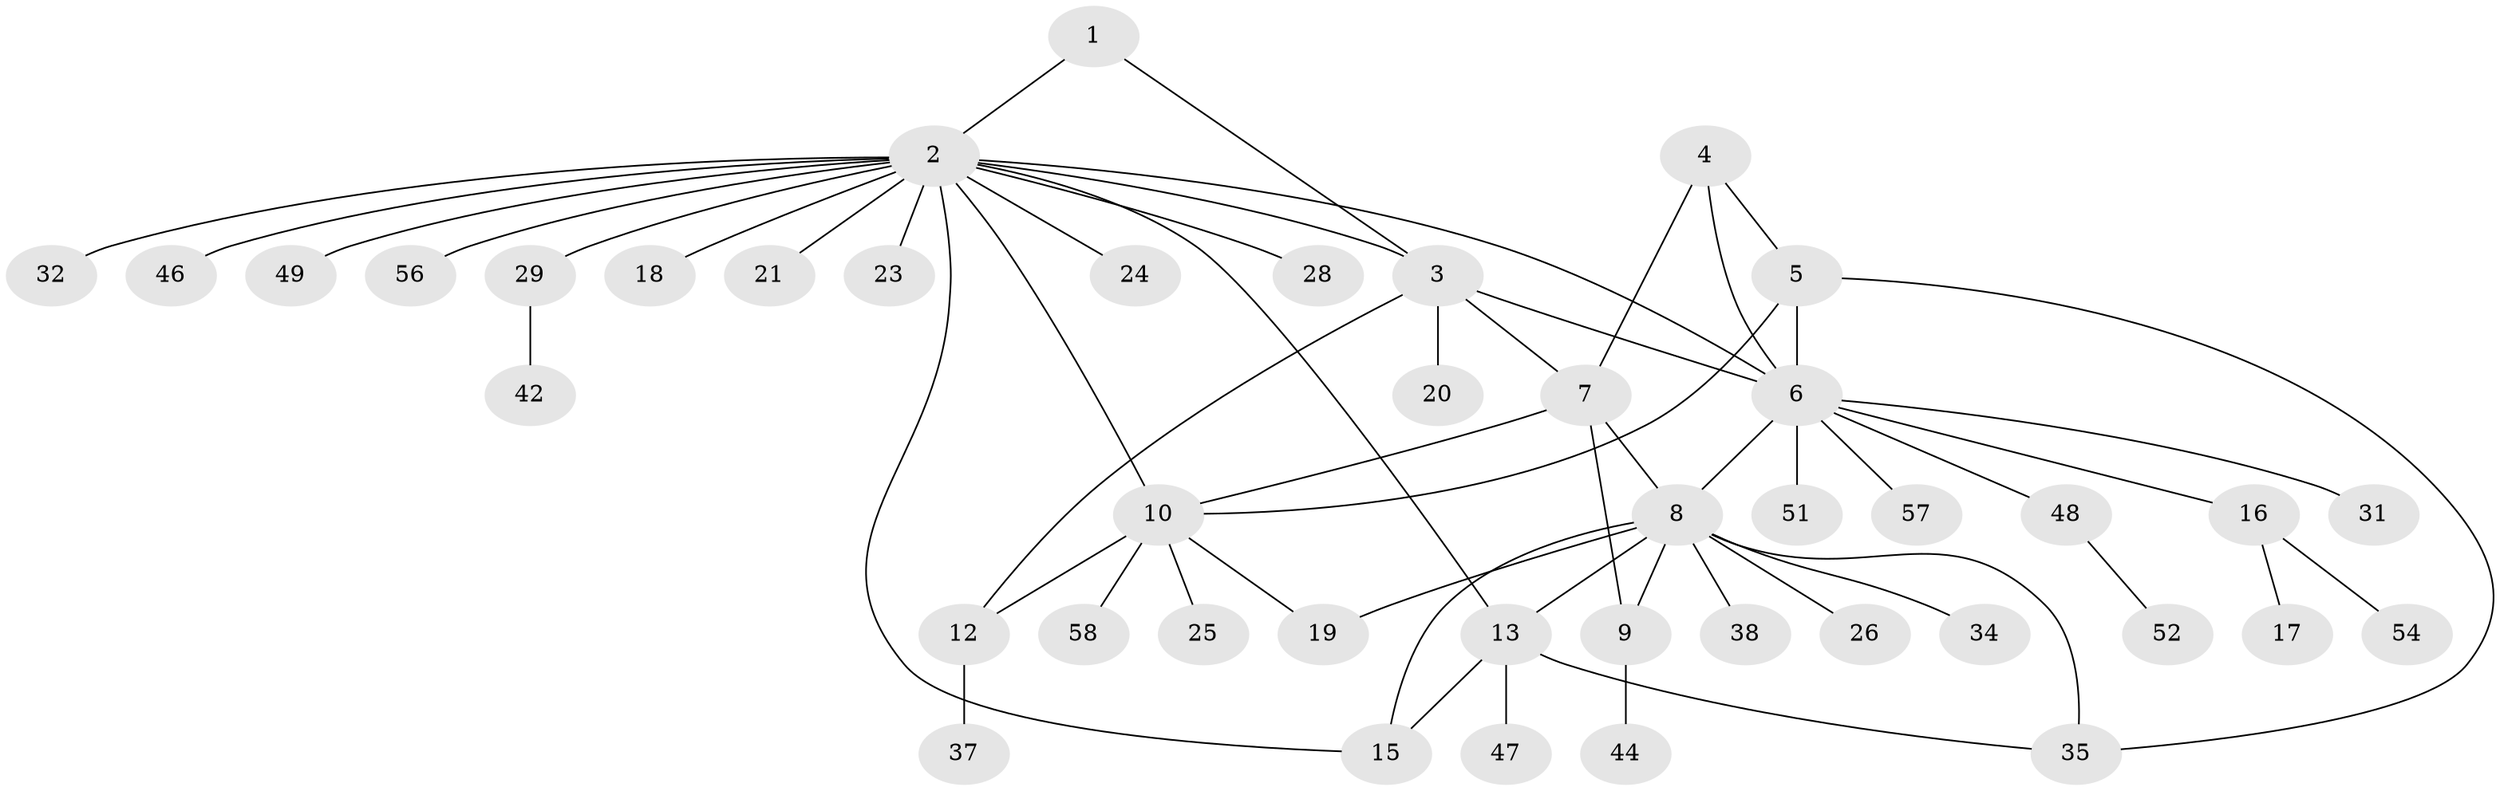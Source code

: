 // original degree distribution, {3: 0.1, 8: 0.016666666666666666, 7: 0.016666666666666666, 5: 0.05, 11: 0.03333333333333333, 4: 0.06666666666666667, 6: 0.016666666666666666, 10: 0.016666666666666666, 1: 0.5666666666666667, 2: 0.11666666666666667}
// Generated by graph-tools (version 1.1) at 2025/11/02/27/25 16:11:37]
// undirected, 43 vertices, 57 edges
graph export_dot {
graph [start="1"]
  node [color=gray90,style=filled];
  1 [super="+27"];
  2 [super="+14"];
  3 [super="+39"];
  4;
  5 [super="+43"];
  6 [super="+41"];
  7 [super="+40"];
  8 [super="+50"];
  9;
  10 [super="+11"];
  12 [super="+22"];
  13 [super="+36"];
  15 [super="+33"];
  16 [super="+59"];
  17;
  18;
  19;
  20;
  21 [super="+30"];
  23;
  24;
  25;
  26;
  28;
  29 [super="+53"];
  31;
  32;
  34 [super="+45"];
  35 [super="+60"];
  37;
  38;
  42;
  44;
  46;
  47;
  48 [super="+55"];
  49;
  51;
  52;
  54;
  56;
  57;
  58;
  1 -- 2;
  1 -- 3;
  2 -- 3;
  2 -- 18;
  2 -- 23;
  2 -- 32;
  2 -- 46;
  2 -- 49;
  2 -- 6;
  2 -- 13;
  2 -- 15;
  2 -- 21;
  2 -- 24;
  2 -- 56;
  2 -- 28;
  2 -- 29;
  2 -- 10;
  3 -- 6;
  3 -- 7;
  3 -- 12;
  3 -- 20;
  4 -- 5;
  4 -- 6;
  4 -- 7;
  5 -- 6;
  5 -- 35;
  5 -- 10;
  6 -- 8;
  6 -- 16;
  6 -- 31;
  6 -- 48;
  6 -- 51;
  6 -- 57;
  7 -- 8;
  7 -- 9;
  7 -- 10;
  8 -- 9;
  8 -- 15;
  8 -- 19;
  8 -- 26;
  8 -- 34;
  8 -- 38;
  8 -- 13;
  8 -- 35;
  9 -- 44;
  10 -- 12 [weight=2];
  10 -- 25;
  10 -- 58;
  10 -- 19;
  12 -- 37;
  13 -- 15;
  13 -- 35;
  13 -- 47;
  16 -- 17;
  16 -- 54;
  29 -- 42;
  48 -- 52;
}
